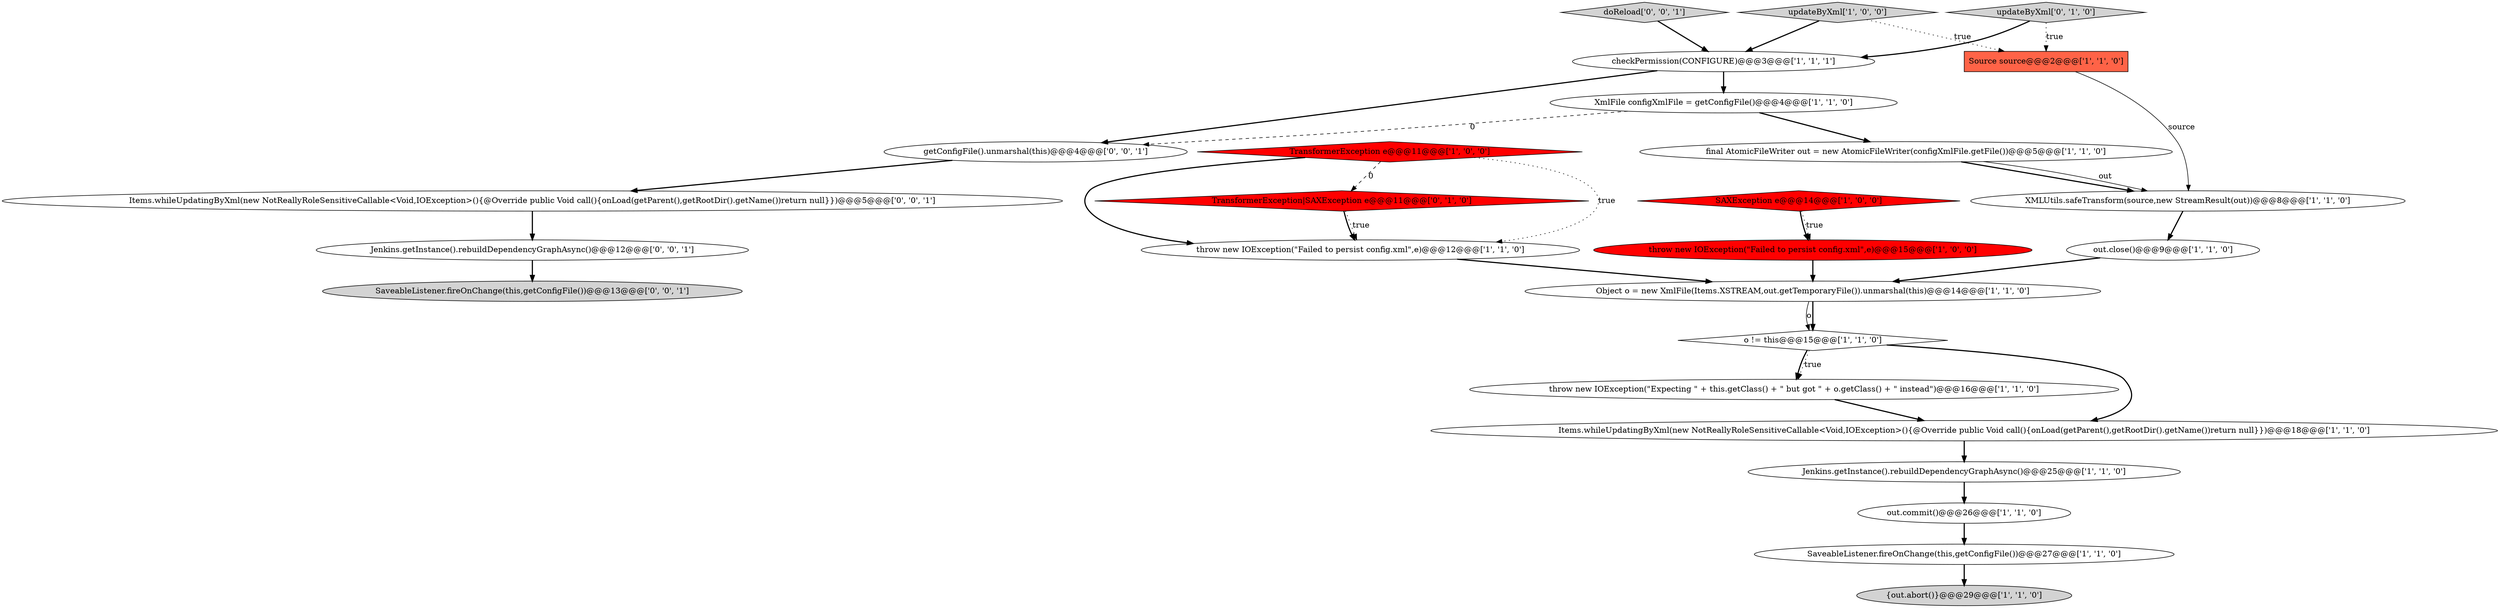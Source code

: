 digraph {
2 [style = filled, label = "throw new IOException(\"Failed to persist config.xml\",e)@@@12@@@['1', '1', '0']", fillcolor = white, shape = ellipse image = "AAA0AAABBB1BBB"];
8 [style = filled, label = "throw new IOException(\"Expecting \" + this.getClass() + \" but got \" + o.getClass() + \" instead\")@@@16@@@['1', '1', '0']", fillcolor = white, shape = ellipse image = "AAA0AAABBB1BBB"];
4 [style = filled, label = "Jenkins.getInstance().rebuildDependencyGraphAsync()@@@25@@@['1', '1', '0']", fillcolor = white, shape = ellipse image = "AAA0AAABBB1BBB"];
23 [style = filled, label = "SaveableListener.fireOnChange(this,getConfigFile())@@@13@@@['0', '0', '1']", fillcolor = lightgray, shape = ellipse image = "AAA0AAABBB3BBB"];
17 [style = filled, label = "Object o = new XmlFile(Items.XSTREAM,out.getTemporaryFile()).unmarshal(this)@@@14@@@['1', '1', '0']", fillcolor = white, shape = ellipse image = "AAA0AAABBB1BBB"];
0 [style = filled, label = "{out.abort()}@@@29@@@['1', '1', '0']", fillcolor = lightgray, shape = ellipse image = "AAA0AAABBB1BBB"];
3 [style = filled, label = "updateByXml['1', '0', '0']", fillcolor = lightgray, shape = diamond image = "AAA0AAABBB1BBB"];
19 [style = filled, label = "TransformerException|SAXException e@@@11@@@['0', '1', '0']", fillcolor = red, shape = diamond image = "AAA1AAABBB2BBB"];
15 [style = filled, label = "final AtomicFileWriter out = new AtomicFileWriter(configXmlFile.getFile())@@@5@@@['1', '1', '0']", fillcolor = white, shape = ellipse image = "AAA0AAABBB1BBB"];
9 [style = filled, label = "XmlFile configXmlFile = getConfigFile()@@@4@@@['1', '1', '0']", fillcolor = white, shape = ellipse image = "AAA0AAABBB1BBB"];
14 [style = filled, label = "out.commit()@@@26@@@['1', '1', '0']", fillcolor = white, shape = ellipse image = "AAA0AAABBB1BBB"];
5 [style = filled, label = "SaveableListener.fireOnChange(this,getConfigFile())@@@27@@@['1', '1', '0']", fillcolor = white, shape = ellipse image = "AAA0AAABBB1BBB"];
7 [style = filled, label = "SAXException e@@@14@@@['1', '0', '0']", fillcolor = red, shape = diamond image = "AAA1AAABBB1BBB"];
20 [style = filled, label = "updateByXml['0', '1', '0']", fillcolor = lightgray, shape = diamond image = "AAA0AAABBB2BBB"];
16 [style = filled, label = "Items.whileUpdatingByXml(new NotReallyRoleSensitiveCallable<Void,IOException>(){@Override public Void call(){onLoad(getParent(),getRootDir().getName())return null}})@@@18@@@['1', '1', '0']", fillcolor = white, shape = ellipse image = "AAA0AAABBB1BBB"];
24 [style = filled, label = "getConfigFile().unmarshal(this)@@@4@@@['0', '0', '1']", fillcolor = white, shape = ellipse image = "AAA0AAABBB3BBB"];
12 [style = filled, label = "Source source@@@2@@@['1', '1', '0']", fillcolor = tomato, shape = box image = "AAA0AAABBB1BBB"];
25 [style = filled, label = "Items.whileUpdatingByXml(new NotReallyRoleSensitiveCallable<Void,IOException>(){@Override public Void call(){onLoad(getParent(),getRootDir().getName())return null}})@@@5@@@['0', '0', '1']", fillcolor = white, shape = ellipse image = "AAA0AAABBB3BBB"];
22 [style = filled, label = "Jenkins.getInstance().rebuildDependencyGraphAsync()@@@12@@@['0', '0', '1']", fillcolor = white, shape = ellipse image = "AAA0AAABBB3BBB"];
10 [style = filled, label = "throw new IOException(\"Failed to persist config.xml\",e)@@@15@@@['1', '0', '0']", fillcolor = red, shape = ellipse image = "AAA1AAABBB1BBB"];
18 [style = filled, label = "out.close()@@@9@@@['1', '1', '0']", fillcolor = white, shape = ellipse image = "AAA0AAABBB1BBB"];
6 [style = filled, label = "o != this@@@15@@@['1', '1', '0']", fillcolor = white, shape = diamond image = "AAA0AAABBB1BBB"];
13 [style = filled, label = "XMLUtils.safeTransform(source,new StreamResult(out))@@@8@@@['1', '1', '0']", fillcolor = white, shape = ellipse image = "AAA0AAABBB1BBB"];
1 [style = filled, label = "checkPermission(CONFIGURE)@@@3@@@['1', '1', '1']", fillcolor = white, shape = ellipse image = "AAA0AAABBB1BBB"];
21 [style = filled, label = "doReload['0', '0', '1']", fillcolor = lightgray, shape = diamond image = "AAA0AAABBB3BBB"];
11 [style = filled, label = "TransformerException e@@@11@@@['1', '0', '0']", fillcolor = red, shape = diamond image = "AAA1AAABBB1BBB"];
2->17 [style = bold, label=""];
8->16 [style = bold, label=""];
4->14 [style = bold, label=""];
15->13 [style = bold, label=""];
17->6 [style = solid, label="o"];
7->10 [style = dotted, label="true"];
3->1 [style = bold, label=""];
25->22 [style = bold, label=""];
9->24 [style = dashed, label="0"];
17->6 [style = bold, label=""];
7->10 [style = bold, label=""];
19->2 [style = dotted, label="true"];
18->17 [style = bold, label=""];
10->17 [style = bold, label=""];
19->2 [style = bold, label=""];
20->1 [style = bold, label=""];
22->23 [style = bold, label=""];
11->2 [style = bold, label=""];
1->9 [style = bold, label=""];
11->2 [style = dotted, label="true"];
5->0 [style = bold, label=""];
11->19 [style = dashed, label="0"];
6->16 [style = bold, label=""];
9->15 [style = bold, label=""];
1->24 [style = bold, label=""];
24->25 [style = bold, label=""];
6->8 [style = dotted, label="true"];
3->12 [style = dotted, label="true"];
21->1 [style = bold, label=""];
6->8 [style = bold, label=""];
15->13 [style = solid, label="out"];
20->12 [style = dotted, label="true"];
12->13 [style = solid, label="source"];
16->4 [style = bold, label=""];
13->18 [style = bold, label=""];
14->5 [style = bold, label=""];
}
